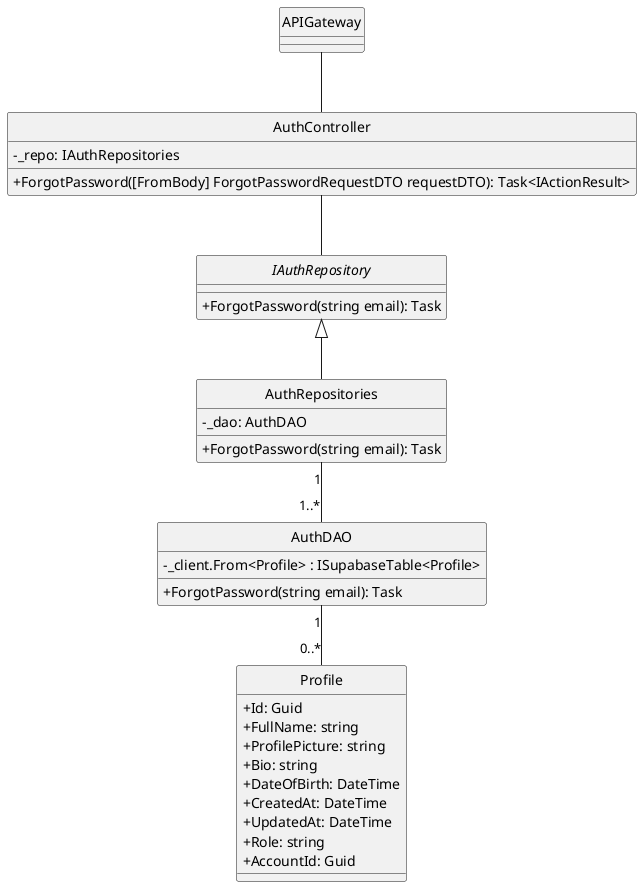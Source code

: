 @startuml 
hide circle
skinparam classAttributeIconSize 0
skinparam linetype ortho

class APIGateway {
}

class AuthController {
    - _repo: IAuthRepositories
    + ForgotPassword([FromBody] ForgotPasswordRequestDTO requestDTO): Task<IActionResult> 
}

interface IAuthRepository { 
    + ForgotPassword(string email): Task
}

class AuthRepositories {
    - _dao: AuthDAO
    + ForgotPassword(string email): Task
}

class AuthDAO {
    - _client.From<Profile> : ISupabaseTable<Profile>
    + ForgotPassword(string email): Task
}

class Profile {
    + Id: Guid
    + FullName: string
    + ProfilePicture: string
    + Bio: string
    + DateOfBirth: DateTime
    + CreatedAt: DateTime
    + UpdatedAt: DateTime
    + Role: string
    + AccountId: Guid
}

APIGateway -- AuthController
AuthController -- IAuthRepository

IAuthRepository <|-- AuthRepositories

AuthRepositories "1" -- "1..*" AuthDAO

AuthDAO "1"--"0..*" Profile
@enduml